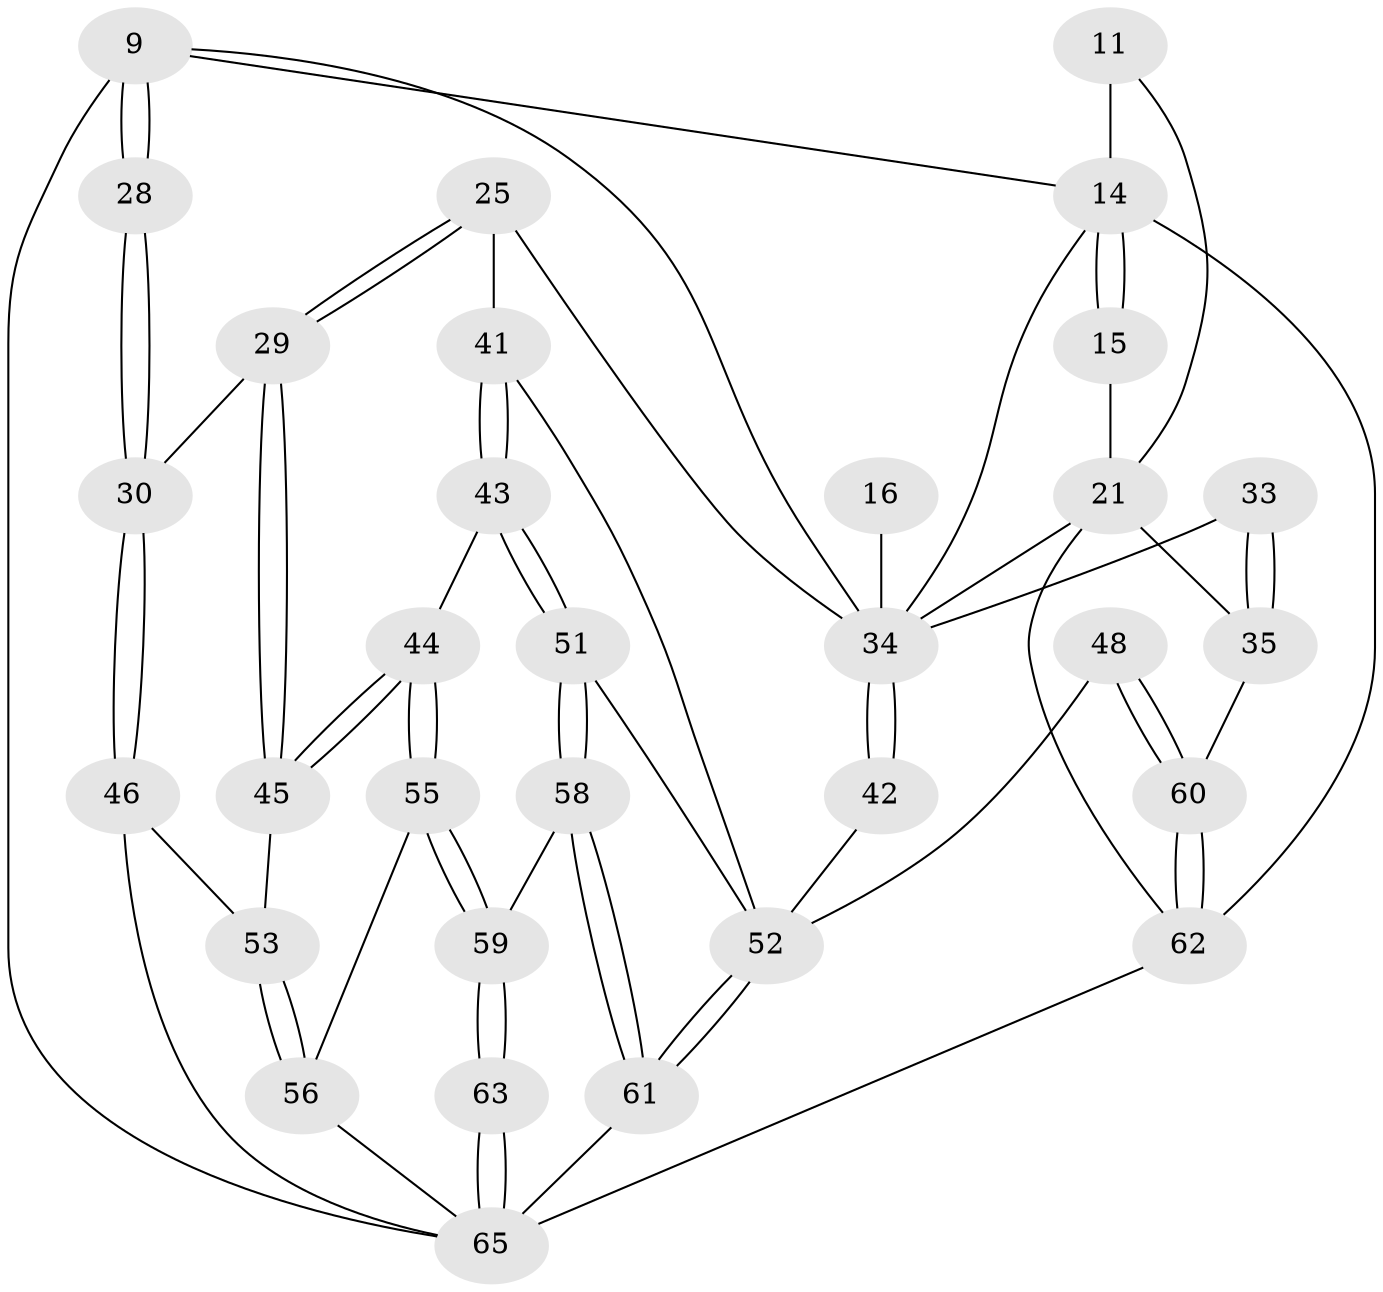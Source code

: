 // original degree distribution, {3: 0.03076923076923077, 4: 0.2, 6: 0.15384615384615385, 5: 0.6153846153846154}
// Generated by graph-tools (version 1.1) at 2025/59/03/09/25 04:59:41]
// undirected, 32 vertices, 72 edges
graph export_dot {
graph [start="1"]
  node [color=gray90,style=filled];
  9 [pos="+0.2654186166471754+0.2785344946896937",super="+5+4"];
  11 [pos="+0.8314544795338441+0.18951498876954934"];
  14 [pos="+1+0.06242429567321556",super="+10+3"];
  15 [pos="+1+0"];
  16 [pos="+0.6016159983266673+0.2997467271885679"];
  21 [pos="+0.6795804334159712+0.4012744433769131",super="+20"];
  25 [pos="+0.3471535187337273+0.379422611756342",super="+24"];
  28 [pos="+0+0.24130398408708467"];
  29 [pos="+0.18369621742641962+0.49359088849479993"];
  30 [pos="+0+0.40351843664600906"];
  33 [pos="+0.7324408996246528+0.5323873568057708"];
  34 [pos="+0.6870225671712705+0.5263916633997134",super="+26+27+23"];
  35 [pos="+0.8459382296359963+0.5834621392641262",super="+31+32"];
  41 [pos="+0.37094786978205324+0.5009473346892164"];
  42 [pos="+0.6417439299389981+0.5983239549186349",super="+39"];
  43 [pos="+0.3206294758133541+0.6379568620854059"];
  44 [pos="+0.31945098452600607+0.6380968494964079"];
  45 [pos="+0.21888181268735904+0.611184820316721"];
  46 [pos="+0+0.47264733552715327"];
  48 [pos="+0.8142885095306869+0.7457614702967111"];
  51 [pos="+0.41691485710331266+0.7130906002792915"];
  52 [pos="+0.6546015794309087+0.8119214526178459",super="+49+50+40"];
  53 [pos="+0.16292634709387158+0.6483089257555952"];
  55 [pos="+0.22490933487908116+0.7879814222735599"];
  56 [pos="+0.11447467182596012+0.7777727842560445"];
  58 [pos="+0.3570368344435724+0.8463200786060534"];
  59 [pos="+0.32362991869070695+0.8693953848573985"];
  60 [pos="+0.9703592357998484+0.96194192262499",super="+37+38"];
  61 [pos="+0.6273872845753483+0.9612633740568002"];
  62 [pos="+1+1",super="+54+36"];
  63 [pos="+0.25313173659371974+1"];
  65 [pos="+0.2724324412458102+1",super="+64+57"];
  9 -- 28 [weight=2];
  9 -- 28;
  9 -- 14;
  9 -- 65;
  9 -- 34;
  11 -- 14 [weight=2];
  11 -- 21;
  14 -- 15 [weight=2];
  14 -- 15;
  14 -- 62;
  14 -- 34;
  15 -- 21;
  16 -- 34 [weight=3];
  21 -- 35 [weight=2];
  21 -- 62;
  21 -- 34 [weight=2];
  25 -- 29;
  25 -- 29;
  25 -- 41;
  25 -- 34 [weight=2];
  28 -- 30;
  28 -- 30;
  29 -- 30;
  29 -- 45;
  29 -- 45;
  30 -- 46;
  30 -- 46;
  33 -- 34;
  33 -- 35 [weight=2];
  33 -- 35;
  34 -- 42 [weight=2];
  34 -- 42;
  35 -- 60;
  41 -- 43;
  41 -- 43;
  41 -- 52;
  42 -- 52 [weight=2];
  43 -- 44;
  43 -- 51;
  43 -- 51;
  44 -- 45;
  44 -- 45;
  44 -- 55;
  44 -- 55;
  45 -- 53;
  46 -- 53;
  46 -- 65;
  48 -- 60 [weight=2];
  48 -- 60;
  48 -- 52;
  51 -- 58;
  51 -- 58;
  51 -- 52;
  52 -- 61;
  52 -- 61;
  53 -- 56;
  53 -- 56;
  55 -- 56;
  55 -- 59;
  55 -- 59;
  56 -- 65;
  58 -- 59;
  58 -- 61;
  58 -- 61;
  59 -- 63;
  59 -- 63;
  60 -- 62 [weight=2];
  60 -- 62;
  61 -- 65;
  62 -- 65 [weight=2];
  63 -- 65 [weight=2];
  63 -- 65;
}
